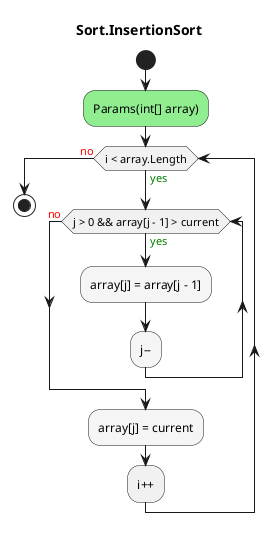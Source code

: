 @startuml Sort.InsertionSort
title Sort.InsertionSort
start
#LightGreen:Params(int[] array);
while (i < array.Length) is (<color:green>yes)
        while (j > 0 && array[j - 1] > current) is (<color:green>yes)
                #WhiteSmoke:array[j] = array[j - 1];
                #WhiteSmoke:j--;
        endwhile (<color:red>no)
        #WhiteSmoke:array[j] = current;
:i++;
endwhile (<color:red>no)
stop
@enduml
